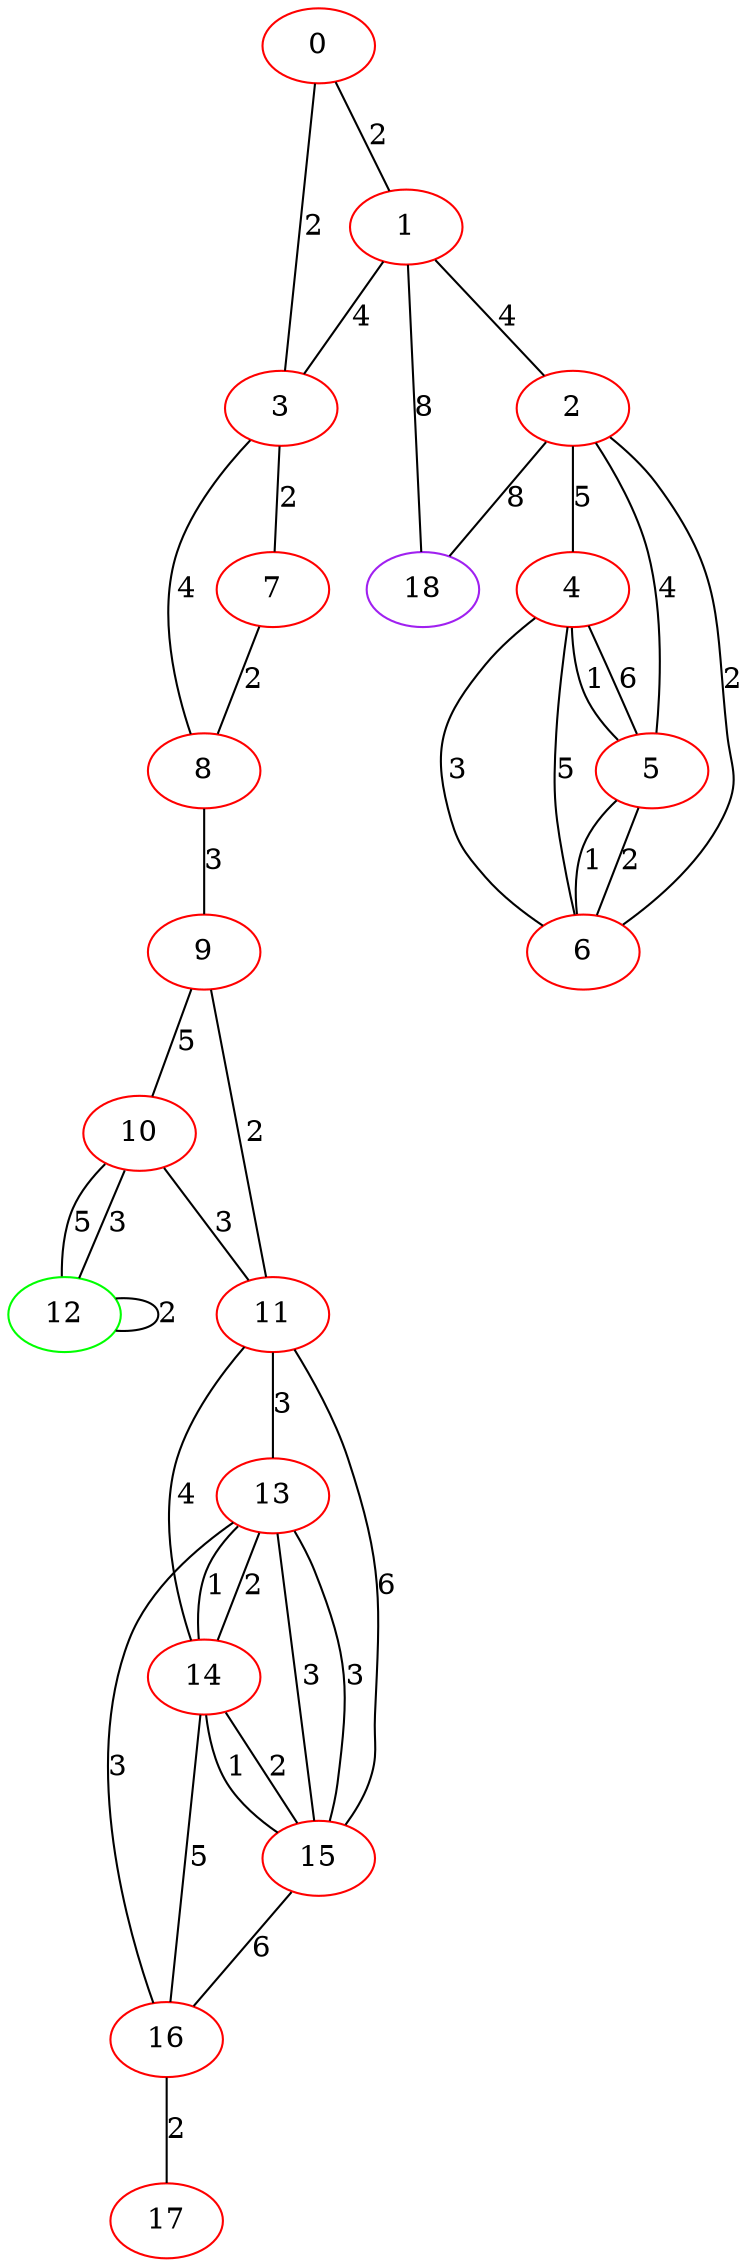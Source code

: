 graph "" {
0 [color=red, weight=1];
1 [color=red, weight=1];
2 [color=red, weight=1];
3 [color=red, weight=1];
4 [color=red, weight=1];
5 [color=red, weight=1];
6 [color=red, weight=1];
7 [color=red, weight=1];
8 [color=red, weight=1];
9 [color=red, weight=1];
10 [color=red, weight=1];
11 [color=red, weight=1];
12 [color=green, weight=2];
13 [color=red, weight=1];
14 [color=red, weight=1];
15 [color=red, weight=1];
16 [color=red, weight=1];
17 [color=red, weight=1];
18 [color=purple, weight=4];
0 -- 1  [key=0, label=2];
0 -- 3  [key=0, label=2];
1 -- 2  [key=0, label=4];
1 -- 3  [key=0, label=4];
1 -- 18  [key=0, label=8];
2 -- 18  [key=0, label=8];
2 -- 4  [key=0, label=5];
2 -- 5  [key=0, label=4];
2 -- 6  [key=0, label=2];
3 -- 8  [key=0, label=4];
3 -- 7  [key=0, label=2];
4 -- 5  [key=0, label=1];
4 -- 5  [key=1, label=6];
4 -- 6  [key=0, label=3];
4 -- 6  [key=1, label=5];
5 -- 6  [key=0, label=2];
5 -- 6  [key=1, label=1];
7 -- 8  [key=0, label=2];
8 -- 9  [key=0, label=3];
9 -- 10  [key=0, label=5];
9 -- 11  [key=0, label=2];
10 -- 11  [key=0, label=3];
10 -- 12  [key=0, label=5];
10 -- 12  [key=1, label=3];
11 -- 13  [key=0, label=3];
11 -- 14  [key=0, label=4];
11 -- 15  [key=0, label=6];
12 -- 12  [key=0, label=2];
13 -- 16  [key=0, label=3];
13 -- 14  [key=0, label=1];
13 -- 14  [key=1, label=2];
13 -- 15  [key=0, label=3];
13 -- 15  [key=1, label=3];
14 -- 16  [key=0, label=5];
14 -- 15  [key=0, label=2];
14 -- 15  [key=1, label=1];
15 -- 16  [key=0, label=6];
16 -- 17  [key=0, label=2];
}
